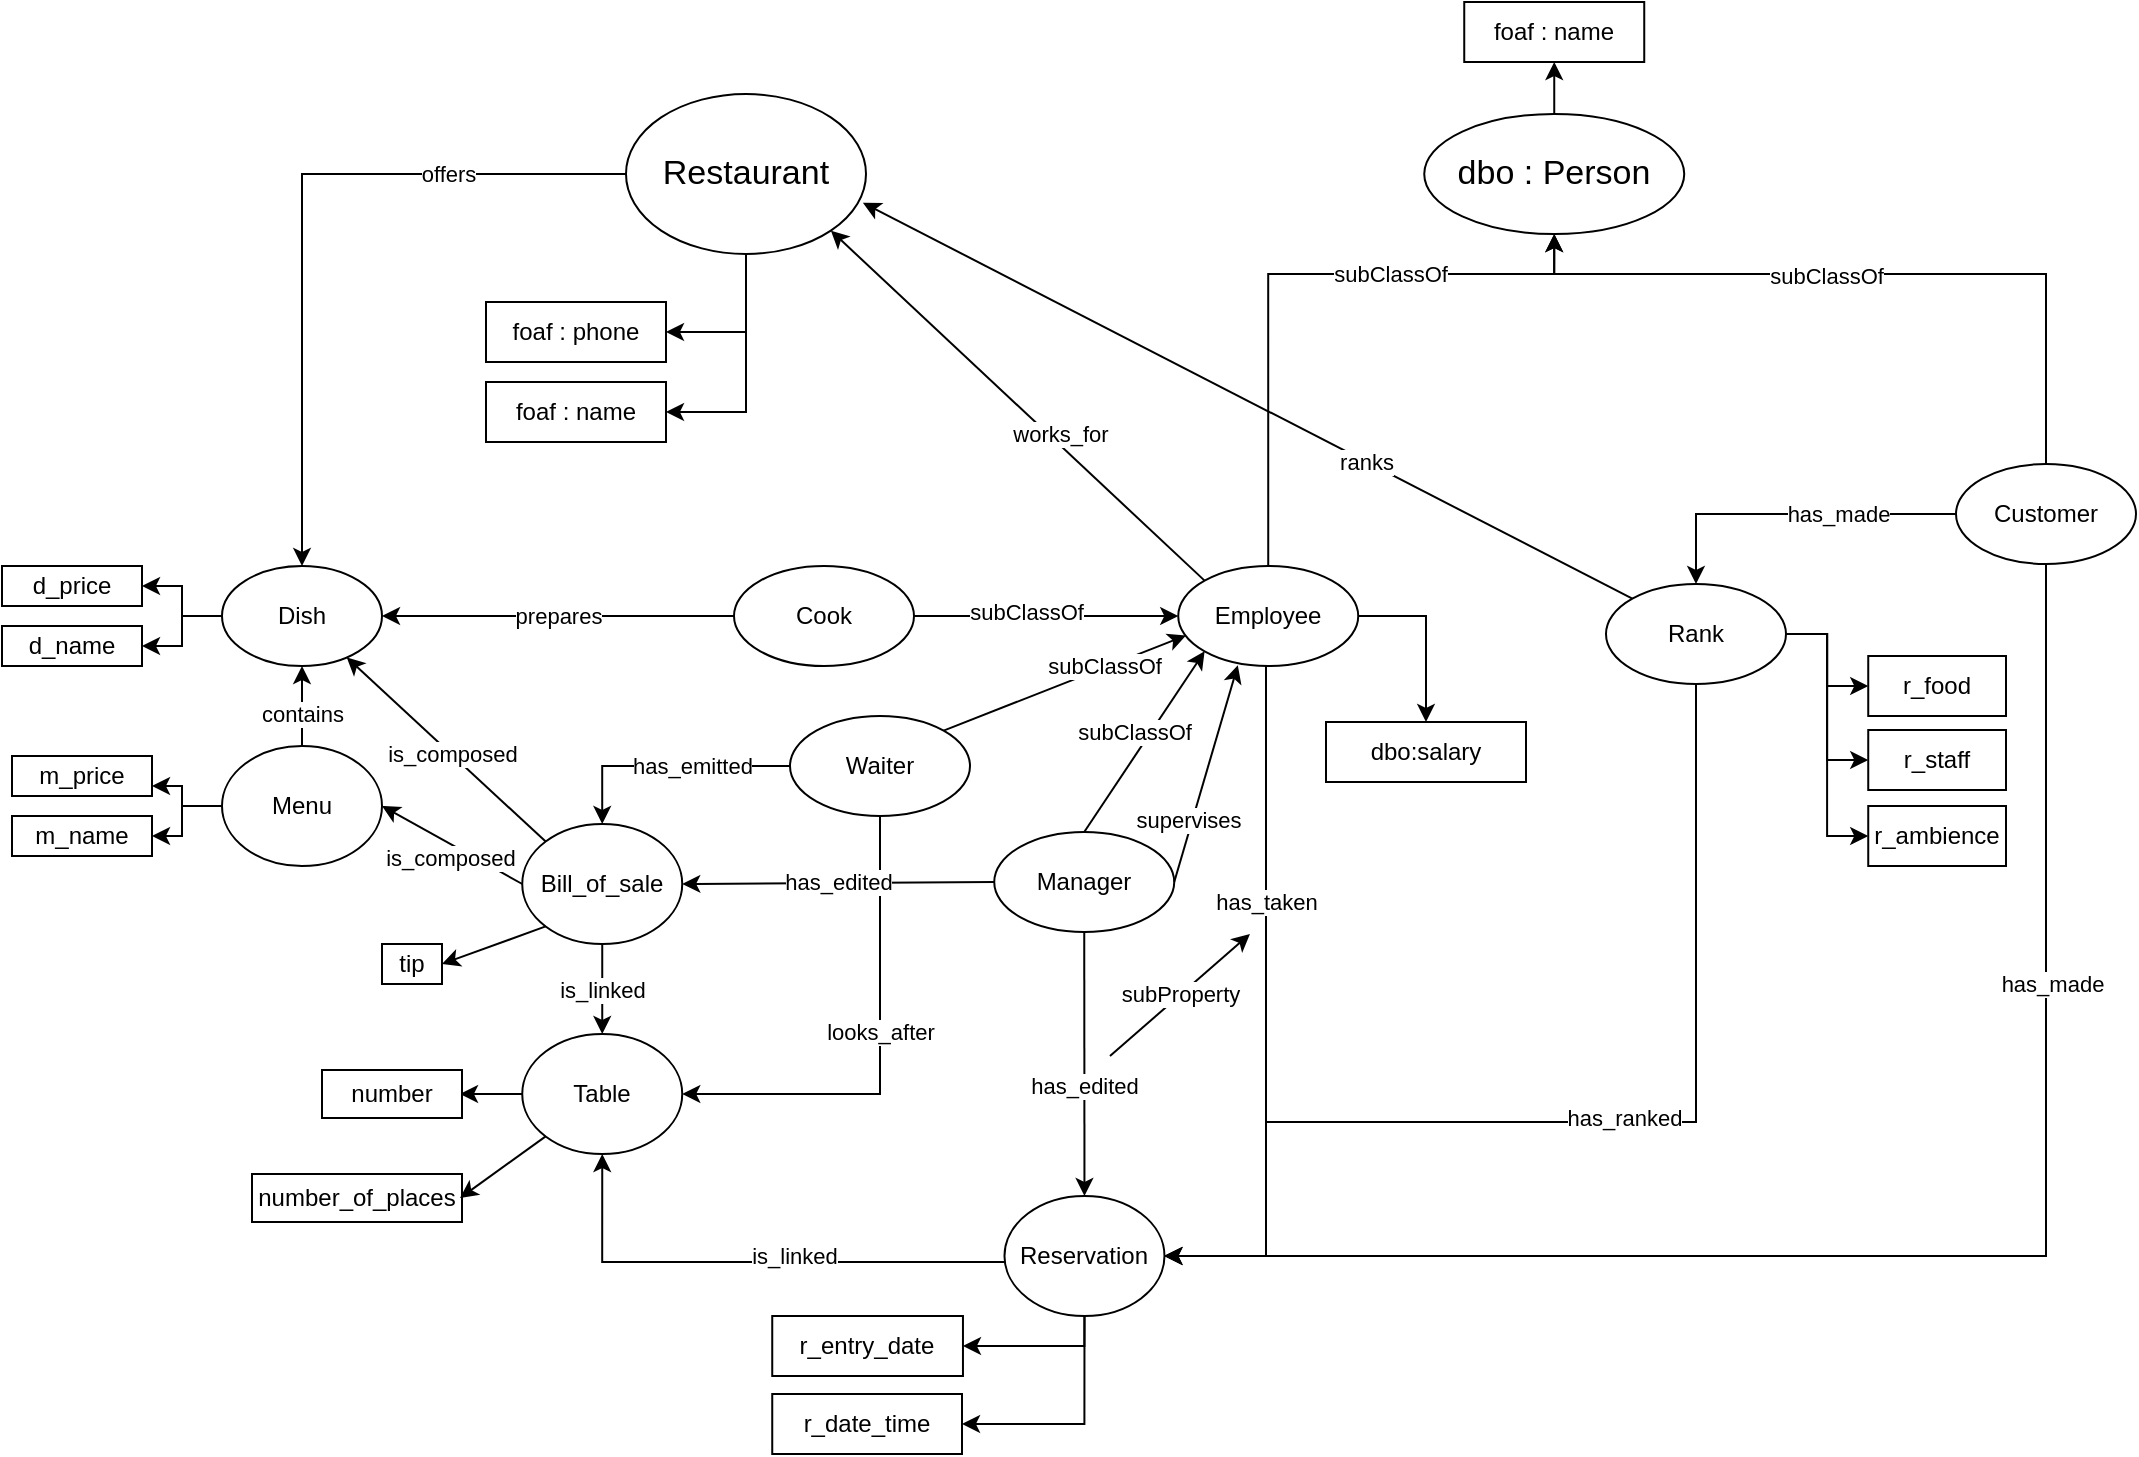 <mxfile version="13.0.9">
    <diagram id="6arwonIYkgLZUO3Cl79j" name="Page-1">
        <mxGraphModel dx="822" dy="579" grid="1" gridSize="10" guides="1" tooltips="1" connect="1" arrows="1" fold="1" page="1" pageScale="1" pageWidth="1169" pageHeight="827" background="none" math="0" shadow="0">
            <root>
                <mxCell id="0"/>
                <mxCell id="1" parent="0"/>
                <mxCell id="32" value="offers" style="edgeStyle=orthogonalEdgeStyle;rounded=0;orthogonalLoop=1;jettySize=auto;html=1;entryX=0.5;entryY=0;entryDx=0;entryDy=0;" parent="1" source="2" target="23" edge="1">
                    <mxGeometry x="-0.497" relative="1" as="geometry">
                        <mxPoint x="208" y="136" as="targetPoint"/>
                        <mxPoint x="1" as="offset"/>
                    </mxGeometry>
                </mxCell>
                <mxCell id="140" style="edgeStyle=orthogonalEdgeStyle;rounded=0;orthogonalLoop=1;jettySize=auto;html=1;entryX=1;entryY=0.5;entryDx=0;entryDy=0;" parent="1" source="2" target="66" edge="1">
                    <mxGeometry relative="1" as="geometry"/>
                </mxCell>
                <mxCell id="141" style="edgeStyle=orthogonalEdgeStyle;rounded=0;orthogonalLoop=1;jettySize=auto;html=1;entryX=1;entryY=0.5;entryDx=0;entryDy=0;" parent="1" source="2" target="65" edge="1">
                    <mxGeometry relative="1" as="geometry"/>
                </mxCell>
                <mxCell id="2" value="&lt;font style=&quot;font-size: 17px&quot;&gt;Restaurant&lt;/font&gt;" style="ellipse;whiteSpace=wrap;html=1;" parent="1" vertex="1">
                    <mxGeometry x="330" y="96" width="120" height="80" as="geometry"/>
                </mxCell>
                <mxCell id="152" style="edgeStyle=orthogonalEdgeStyle;rounded=0;orthogonalLoop=1;jettySize=auto;html=1;exitX=0.5;exitY=0;exitDx=0;exitDy=0;entryX=0.5;entryY=1;entryDx=0;entryDy=0;" parent="1" source="7" target="112" edge="1">
                    <mxGeometry relative="1" as="geometry"/>
                </mxCell>
                <mxCell id="7" value="&lt;font style=&quot;font-size: 17px&quot;&gt;dbo : Person&lt;/font&gt;" style="ellipse;whiteSpace=wrap;html=1;" parent="1" vertex="1">
                    <mxGeometry x="729.12" y="106" width="130" height="60" as="geometry"/>
                </mxCell>
                <mxCell id="10" value="subClassOf" style="edgeStyle=orthogonalEdgeStyle;rounded=0;orthogonalLoop=1;jettySize=auto;html=1;entryX=0.5;entryY=1;entryDx=0;entryDy=0;" parent="1" source="8" target="7" edge="1">
                    <mxGeometry x="0.339" relative="1" as="geometry">
                        <Array as="points">
                            <mxPoint x="651" y="186"/>
                            <mxPoint x="794" y="186"/>
                        </Array>
                        <mxPoint as="offset"/>
                    </mxGeometry>
                </mxCell>
                <mxCell id="115" style="edgeStyle=orthogonalEdgeStyle;rounded=0;orthogonalLoop=1;jettySize=auto;html=1;" parent="1" source="8" target="114" edge="1">
                    <mxGeometry relative="1" as="geometry">
                        <Array as="points">
                            <mxPoint x="730" y="357"/>
                        </Array>
                    </mxGeometry>
                </mxCell>
                <mxCell id="120" value="has_taken" style="edgeStyle=orthogonalEdgeStyle;rounded=0;orthogonalLoop=1;jettySize=auto;html=1;" parent="1" source="8" target="19" edge="1">
                    <mxGeometry x="-0.317" relative="1" as="geometry">
                        <Array as="points">
                            <mxPoint x="650" y="677"/>
                        </Array>
                        <mxPoint as="offset"/>
                    </mxGeometry>
                </mxCell>
                <mxCell id="8" value="Employee" style="ellipse;whiteSpace=wrap;html=1;" parent="1" vertex="1">
                    <mxGeometry x="606.12" y="332" width="90" height="50" as="geometry"/>
                </mxCell>
                <mxCell id="11" style="edgeStyle=orthogonalEdgeStyle;rounded=0;orthogonalLoop=1;jettySize=auto;html=1;entryX=0.5;entryY=1;entryDx=0;entryDy=0;" parent="1" source="9" target="7" edge="1">
                    <mxGeometry relative="1" as="geometry">
                        <Array as="points">
                            <mxPoint x="1040" y="306"/>
                            <mxPoint x="1040" y="186"/>
                            <mxPoint x="794" y="186"/>
                        </Array>
                    </mxGeometry>
                </mxCell>
                <mxCell id="145" value="subClassOf" style="edgeLabel;html=1;align=center;verticalAlign=middle;resizable=0;points=[];" parent="11" vertex="1" connectable="0">
                    <mxGeometry x="0.2" y="5" relative="1" as="geometry">
                        <mxPoint x="11.0" y="-4" as="offset"/>
                    </mxGeometry>
                </mxCell>
                <mxCell id="93" style="edgeStyle=orthogonalEdgeStyle;rounded=0;orthogonalLoop=1;jettySize=auto;html=1;entryX=1;entryY=0.5;entryDx=0;entryDy=0;" parent="1" source="9" target="19" edge="1">
                    <mxGeometry relative="1" as="geometry">
                        <Array as="points">
                            <mxPoint x="1040" y="677"/>
                        </Array>
                    </mxGeometry>
                </mxCell>
                <mxCell id="94" value="has_made" style="edgeLabel;html=1;align=center;verticalAlign=middle;resizable=0;points=[];" parent="93" vertex="1" connectable="0">
                    <mxGeometry x="0.16" relative="1" as="geometry">
                        <mxPoint x="112.83" y="-136" as="offset"/>
                    </mxGeometry>
                </mxCell>
                <mxCell id="170" style="edgeStyle=orthogonalEdgeStyle;rounded=0;orthogonalLoop=1;jettySize=auto;html=1;" parent="1" source="9" target="169" edge="1">
                    <mxGeometry relative="1" as="geometry"/>
                </mxCell>
                <mxCell id="171" value="has_made" style="edgeLabel;html=1;align=center;verticalAlign=middle;resizable=0;points=[];" parent="170" vertex="1" connectable="0">
                    <mxGeometry x="-0.165" y="-1" relative="1" as="geometry">
                        <mxPoint x="10" y="0.97" as="offset"/>
                    </mxGeometry>
                </mxCell>
                <mxCell id="9" value="Customer" style="ellipse;whiteSpace=wrap;html=1;" parent="1" vertex="1">
                    <mxGeometry x="995" y="281" width="90" height="50" as="geometry"/>
                </mxCell>
                <mxCell id="53" value="looks_after" style="edgeStyle=orthogonalEdgeStyle;rounded=0;orthogonalLoop=1;jettySize=auto;html=1;exitX=0.5;exitY=1;exitDx=0;exitDy=0;entryX=1;entryY=0.5;entryDx=0;entryDy=0;" parent="1" source="12" target="18" edge="1">
                    <mxGeometry x="-0.098" relative="1" as="geometry">
                        <Array as="points">
                            <mxPoint x="457" y="596"/>
                        </Array>
                        <mxPoint as="offset"/>
                    </mxGeometry>
                </mxCell>
                <mxCell id="124" value="has_emitted" style="edgeStyle=orthogonalEdgeStyle;rounded=0;orthogonalLoop=1;jettySize=auto;html=1;entryX=0.5;entryY=0;entryDx=0;entryDy=0;" parent="1" source="12" target="25" edge="1">
                    <mxGeometry x="-0.204" relative="1" as="geometry">
                        <mxPoint as="offset"/>
                    </mxGeometry>
                </mxCell>
                <mxCell id="12" value="Waiter" style="ellipse;whiteSpace=wrap;html=1;" parent="1" vertex="1">
                    <mxGeometry x="412" y="407" width="90" height="50" as="geometry"/>
                </mxCell>
                <mxCell id="13" value="Manager" style="ellipse;whiteSpace=wrap;html=1;" parent="1" vertex="1">
                    <mxGeometry x="514.12" y="465" width="90" height="50" as="geometry"/>
                </mxCell>
                <mxCell id="185" style="edgeStyle=orthogonalEdgeStyle;rounded=0;orthogonalLoop=1;jettySize=auto;html=1;" edge="1" parent="1" source="14" target="8">
                    <mxGeometry relative="1" as="geometry"/>
                </mxCell>
                <mxCell id="186" value="subClassOf" style="edgeLabel;html=1;align=center;verticalAlign=middle;resizable=0;points=[];" vertex="1" connectable="0" parent="185">
                    <mxGeometry x="-0.155" y="2" relative="1" as="geometry">
                        <mxPoint as="offset"/>
                    </mxGeometry>
                </mxCell>
                <mxCell id="14" value="Cook" style="ellipse;whiteSpace=wrap;html=1;" parent="1" vertex="1">
                    <mxGeometry x="384" y="332" width="90" height="50" as="geometry"/>
                </mxCell>
                <mxCell id="105" style="edgeStyle=orthogonalEdgeStyle;rounded=0;orthogonalLoop=1;jettySize=auto;html=1;entryX=1;entryY=0.5;entryDx=0;entryDy=0;" parent="1" source="18" edge="1">
                    <mxGeometry relative="1" as="geometry">
                        <Array as="points">
                            <mxPoint x="252" y="596"/>
                            <mxPoint x="252" y="596"/>
                        </Array>
                        <mxPoint x="247.0" y="596" as="targetPoint"/>
                    </mxGeometry>
                </mxCell>
                <mxCell id="18" value="&lt;font style=&quot;font-size: 12px&quot;&gt;Table&lt;/font&gt;" style="ellipse;whiteSpace=wrap;html=1;" parent="1" vertex="1">
                    <mxGeometry x="278.12" y="566" width="80" height="60" as="geometry"/>
                </mxCell>
                <mxCell id="117" style="edgeStyle=orthogonalEdgeStyle;rounded=0;orthogonalLoop=1;jettySize=auto;html=1;entryX=0.5;entryY=1;entryDx=0;entryDy=0;" parent="1" source="19" target="18" edge="1">
                    <mxGeometry relative="1" as="geometry">
                        <Array as="points">
                            <mxPoint x="318" y="680"/>
                        </Array>
                    </mxGeometry>
                </mxCell>
                <mxCell id="119" value="is_linked" style="edgeLabel;html=1;align=center;verticalAlign=middle;resizable=0;points=[];" parent="117" vertex="1" connectable="0">
                    <mxGeometry x="0.186" y="1" relative="1" as="geometry">
                        <mxPoint x="45.35" y="-4" as="offset"/>
                    </mxGeometry>
                </mxCell>
                <mxCell id="130" style="edgeStyle=orthogonalEdgeStyle;rounded=0;orthogonalLoop=1;jettySize=auto;html=1;entryX=1;entryY=0.5;entryDx=0;entryDy=0;" parent="1" source="19" target="20" edge="1">
                    <mxGeometry relative="1" as="geometry">
                        <Array as="points">
                            <mxPoint x="559" y="722"/>
                        </Array>
                    </mxGeometry>
                </mxCell>
                <mxCell id="131" style="edgeStyle=orthogonalEdgeStyle;rounded=0;orthogonalLoop=1;jettySize=auto;html=1;entryX=1;entryY=0.5;entryDx=0;entryDy=0;" parent="1" source="19" target="21" edge="1">
                    <mxGeometry relative="1" as="geometry">
                        <Array as="points">
                            <mxPoint x="559" y="761"/>
                        </Array>
                    </mxGeometry>
                </mxCell>
                <mxCell id="19" value="&lt;font style=&quot;font-size: 12px&quot;&gt;Reservation&lt;/font&gt;" style="ellipse;whiteSpace=wrap;html=1;" parent="1" vertex="1">
                    <mxGeometry x="519.24" y="647" width="80" height="60" as="geometry"/>
                </mxCell>
                <mxCell id="20" value="r_entry_date" style="rounded=0;whiteSpace=wrap;html=1;" parent="1" vertex="1">
                    <mxGeometry x="403.12" y="707" width="95.36" height="30" as="geometry"/>
                </mxCell>
                <mxCell id="21" value="r_date_time" style="rounded=0;whiteSpace=wrap;html=1;" parent="1" vertex="1">
                    <mxGeometry x="403.12" y="746" width="94.88" height="30" as="geometry"/>
                </mxCell>
                <mxCell id="51" value="contains" style="edgeStyle=orthogonalEdgeStyle;rounded=0;orthogonalLoop=1;jettySize=auto;html=1;entryX=0.5;entryY=1;entryDx=0;entryDy=0;" parent="1" source="22" target="23" edge="1">
                    <mxGeometry x="-0.2" relative="1" as="geometry">
                        <mxPoint as="offset"/>
                    </mxGeometry>
                </mxCell>
                <mxCell id="132" style="edgeStyle=orthogonalEdgeStyle;rounded=0;orthogonalLoop=1;jettySize=auto;html=1;entryX=1;entryY=0.75;entryDx=0;entryDy=0;" parent="1" source="22" target="90" edge="1">
                    <mxGeometry relative="1" as="geometry"/>
                </mxCell>
                <mxCell id="133" style="edgeStyle=orthogonalEdgeStyle;rounded=0;orthogonalLoop=1;jettySize=auto;html=1;entryX=1;entryY=0.5;entryDx=0;entryDy=0;" parent="1" source="22" target="91" edge="1">
                    <mxGeometry relative="1" as="geometry"/>
                </mxCell>
                <mxCell id="22" value="&lt;font style=&quot;font-size: 12px&quot;&gt;Menu&lt;/font&gt;" style="ellipse;whiteSpace=wrap;html=1;" parent="1" vertex="1">
                    <mxGeometry x="128" y="422" width="80" height="60" as="geometry"/>
                </mxCell>
                <mxCell id="134" style="edgeStyle=orthogonalEdgeStyle;rounded=0;orthogonalLoop=1;jettySize=auto;html=1;entryX=1;entryY=0.5;entryDx=0;entryDy=0;" parent="1" source="23" target="82" edge="1">
                    <mxGeometry relative="1" as="geometry"/>
                </mxCell>
                <mxCell id="135" style="edgeStyle=orthogonalEdgeStyle;rounded=0;orthogonalLoop=1;jettySize=auto;html=1;entryX=1;entryY=0.5;entryDx=0;entryDy=0;" parent="1" source="23" target="84" edge="1">
                    <mxGeometry relative="1" as="geometry"/>
                </mxCell>
                <mxCell id="23" value="&lt;font style=&quot;font-size: 12px&quot;&gt;Dish&lt;/font&gt;" style="ellipse;whiteSpace=wrap;html=1;" parent="1" vertex="1">
                    <mxGeometry x="128" y="332" width="80" height="50" as="geometry"/>
                </mxCell>
                <mxCell id="36" style="edgeStyle=orthogonalEdgeStyle;rounded=0;orthogonalLoop=1;jettySize=auto;html=1;exitX=0.5;exitY=1;exitDx=0;exitDy=0;" parent="1" source="25" target="25" edge="1">
                    <mxGeometry relative="1" as="geometry"/>
                </mxCell>
                <mxCell id="43" value="has_edited" style="endArrow=classic;html=1;entryX=1;entryY=0.5;entryDx=0;entryDy=0;exitX=0;exitY=0.5;exitDx=0;exitDy=0;" parent="1" source="13" target="25" edge="1">
                    <mxGeometry width="50" height="50" relative="1" as="geometry">
                        <mxPoint x="454.12" y="461" as="sourcePoint"/>
                        <mxPoint x="504.12" y="411" as="targetPoint"/>
                    </mxGeometry>
                </mxCell>
                <mxCell id="44" value="prepares" style="endArrow=classic;html=1;entryX=1;entryY=0.5;entryDx=0;entryDy=0;exitX=0;exitY=0.5;exitDx=0;exitDy=0;" parent="1" source="14" target="23" edge="1">
                    <mxGeometry width="50" height="50" relative="1" as="geometry">
                        <mxPoint x="398" y="387" as="sourcePoint"/>
                        <mxPoint x="448" y="337" as="targetPoint"/>
                    </mxGeometry>
                </mxCell>
                <mxCell id="46" value="" style="endArrow=classic;html=1;entryX=1;entryY=1;entryDx=0;entryDy=0;exitX=0;exitY=0;exitDx=0;exitDy=0;" parent="1" source="8" target="2" edge="1">
                    <mxGeometry width="50" height="50" relative="1" as="geometry">
                        <mxPoint x="630" y="296" as="sourcePoint"/>
                        <mxPoint x="500" y="306" as="targetPoint"/>
                        <Array as="points"/>
                    </mxGeometry>
                </mxCell>
                <mxCell id="47" value="works_for" style="edgeLabel;html=1;align=center;verticalAlign=middle;resizable=0;points=[];" parent="46" vertex="1" connectable="0">
                    <mxGeometry x="-0.289" y="-1" relative="1" as="geometry">
                        <mxPoint x="-6.97" y="-10.55" as="offset"/>
                    </mxGeometry>
                </mxCell>
                <mxCell id="48" value="" style="endArrow=classic;html=1;exitX=0;exitY=0;exitDx=0;exitDy=0;" parent="1" source="25" target="23" edge="1">
                    <mxGeometry width="50" height="50" relative="1" as="geometry">
                        <mxPoint x="278" y="446" as="sourcePoint"/>
                        <mxPoint x="468" y="437" as="targetPoint"/>
                    </mxGeometry>
                </mxCell>
                <mxCell id="52" value="is_composed" style="edgeLabel;html=1;align=center;verticalAlign=middle;resizable=0;points=[];" parent="48" vertex="1" connectable="0">
                    <mxGeometry x="-0.189" y="-1" relative="1" as="geometry">
                        <mxPoint x="-7.49" y="-5.75" as="offset"/>
                    </mxGeometry>
                </mxCell>
                <mxCell id="50" value="is_linked" style="endArrow=classic;html=1;exitX=0.5;exitY=1;exitDx=0;exitDy=0;entryX=0.5;entryY=0;entryDx=0;entryDy=0;" parent="1" source="25" target="18" edge="1">
                    <mxGeometry width="50" height="50" relative="1" as="geometry">
                        <mxPoint x="264.12" y="561" as="sourcePoint"/>
                        <mxPoint x="314.12" y="511" as="targetPoint"/>
                    </mxGeometry>
                </mxCell>
                <mxCell id="54" value="" style="endArrow=classic;html=1;exitX=0.5;exitY=1;exitDx=0;exitDy=0;entryX=0.5;entryY=0;entryDx=0;entryDy=0;" parent="1" source="13" target="19" edge="1">
                    <mxGeometry width="50" height="50" relative="1" as="geometry">
                        <mxPoint x="424.12" y="461" as="sourcePoint"/>
                        <mxPoint x="453.12" y="671" as="targetPoint"/>
                    </mxGeometry>
                </mxCell>
                <mxCell id="56" value="has_edited" style="edgeLabel;html=1;align=center;verticalAlign=middle;resizable=0;points=[];rotation=0;" parent="54" vertex="1" connectable="0">
                    <mxGeometry x="-0.494" y="-4" relative="1" as="geometry">
                        <mxPoint x="3.97" y="43.53" as="offset"/>
                    </mxGeometry>
                </mxCell>
                <mxCell id="65" value="foaf : name" style="rounded=0;whiteSpace=wrap;html=1;" parent="1" vertex="1">
                    <mxGeometry x="260" y="240" width="90" height="30" as="geometry"/>
                </mxCell>
                <mxCell id="66" value="foaf : phone" style="rounded=0;whiteSpace=wrap;html=1;" parent="1" vertex="1">
                    <mxGeometry x="260" y="200" width="90" height="30" as="geometry"/>
                </mxCell>
                <mxCell id="25" value="&lt;font style=&quot;font-size: 12px&quot;&gt;Bill_of_sale&lt;/font&gt;" style="ellipse;whiteSpace=wrap;html=1;" parent="1" vertex="1">
                    <mxGeometry x="278.12" y="461" width="80" height="60" as="geometry"/>
                </mxCell>
                <mxCell id="82" value="d_price" style="rounded=0;whiteSpace=wrap;html=1;" parent="1" vertex="1">
                    <mxGeometry x="18" y="332" width="70" height="20" as="geometry"/>
                </mxCell>
                <mxCell id="84" value="d_name" style="rounded=0;whiteSpace=wrap;html=1;" parent="1" vertex="1">
                    <mxGeometry x="18" y="362" width="70" height="20" as="geometry"/>
                </mxCell>
                <mxCell id="90" value="m_price" style="rounded=0;whiteSpace=wrap;html=1;" parent="1" vertex="1">
                    <mxGeometry x="23" y="427" width="70" height="20" as="geometry"/>
                </mxCell>
                <mxCell id="91" value="m_name" style="rounded=0;whiteSpace=wrap;html=1;" parent="1" vertex="1">
                    <mxGeometry x="23" y="457" width="70" height="20" as="geometry"/>
                </mxCell>
                <mxCell id="103" value="number" style="rounded=0;whiteSpace=wrap;html=1;" parent="1" vertex="1">
                    <mxGeometry x="178" y="584" width="70" height="24" as="geometry"/>
                </mxCell>
                <mxCell id="112" value="foaf : name" style="rounded=0;whiteSpace=wrap;html=1;" parent="1" vertex="1">
                    <mxGeometry x="749.12" y="50" width="90" height="30" as="geometry"/>
                </mxCell>
                <mxCell id="114" value="dbo:salary" style="rounded=0;whiteSpace=wrap;html=1;" parent="1" vertex="1">
                    <mxGeometry x="680" y="410" width="100" height="30" as="geometry"/>
                </mxCell>
                <mxCell id="127" value="" style="endArrow=classic;html=1;entryX=0.043;entryY=0.695;entryDx=0;entryDy=0;exitX=1;exitY=0;exitDx=0;exitDy=0;entryPerimeter=0;" parent="1" source="12" target="8" edge="1">
                    <mxGeometry width="50" height="50" relative="1" as="geometry">
                        <mxPoint x="482" y="446" as="sourcePoint"/>
                        <mxPoint x="532" y="396" as="targetPoint"/>
                    </mxGeometry>
                </mxCell>
                <mxCell id="146" value="subClassOf" style="edgeLabel;html=1;align=center;verticalAlign=middle;resizable=0;points=[];" parent="127" vertex="1" connectable="0">
                    <mxGeometry x="-0.206" relative="1" as="geometry">
                        <mxPoint x="31.7" y="-13.4" as="offset"/>
                    </mxGeometry>
                </mxCell>
                <mxCell id="128" value="" style="endArrow=classic;html=1;exitX=0.5;exitY=0;exitDx=0;exitDy=0;entryX=0;entryY=1;entryDx=0;entryDy=0;" parent="1" source="13" target="8" edge="1">
                    <mxGeometry width="50" height="50" relative="1" as="geometry">
                        <mxPoint x="511.024" y="417.369" as="sourcePoint"/>
                        <mxPoint x="602" y="356" as="targetPoint"/>
                    </mxGeometry>
                </mxCell>
                <mxCell id="143" value="number_of_places" style="rounded=0;whiteSpace=wrap;html=1;" parent="1" vertex="1">
                    <mxGeometry x="143" y="636" width="105" height="24" as="geometry"/>
                </mxCell>
                <mxCell id="144" value="" style="endArrow=classic;html=1;entryX=1;entryY=0.5;entryDx=0;entryDy=0;exitX=0;exitY=1;exitDx=0;exitDy=0;" parent="1" source="18" edge="1">
                    <mxGeometry width="50" height="50" relative="1" as="geometry">
                        <mxPoint x="392" y="676" as="sourcePoint"/>
                        <mxPoint x="247.0" y="648" as="targetPoint"/>
                    </mxGeometry>
                </mxCell>
                <mxCell id="148" value="subClassOf" style="edgeLabel;html=1;align=center;verticalAlign=middle;resizable=0;points=[];" parent="1" vertex="1" connectable="0">
                    <mxGeometry x="572.003" y="425.002" as="geometry">
                        <mxPoint x="12" y="-10" as="offset"/>
                    </mxGeometry>
                </mxCell>
                <mxCell id="149" value="subProperty" style="endArrow=classic;html=1;" parent="1" edge="1">
                    <mxGeometry width="50" height="50" relative="1" as="geometry">
                        <mxPoint x="572" y="577" as="sourcePoint"/>
                        <mxPoint x="642" y="516" as="targetPoint"/>
                    </mxGeometry>
                </mxCell>
                <mxCell id="155" value="supervises" style="endArrow=classic;html=1;exitX=1;exitY=0.5;exitDx=0;exitDy=0;entryX=0.331;entryY=0.992;entryDx=0;entryDy=0;entryPerimeter=0;" parent="1" source="13" target="8" edge="1">
                    <mxGeometry x="-0.437" y="2" width="50" height="50" relative="1" as="geometry">
                        <mxPoint x="537.216" y="482.369" as="sourcePoint"/>
                        <mxPoint x="483.1" y="455.6" as="targetPoint"/>
                        <mxPoint as="offset"/>
                    </mxGeometry>
                </mxCell>
                <mxCell id="156" value="" style="endArrow=classic;html=1;exitX=0;exitY=0.5;exitDx=0;exitDy=0;entryX=1;entryY=0.5;entryDx=0;entryDy=0;" parent="1" source="25" target="22" edge="1">
                    <mxGeometry width="50" height="50" relative="1" as="geometry">
                        <mxPoint x="285.557" y="479.998" as="sourcePoint"/>
                        <mxPoint x="198.388" y="388.509" as="targetPoint"/>
                    </mxGeometry>
                </mxCell>
                <mxCell id="157" value="is_composed" style="edgeLabel;html=1;align=center;verticalAlign=middle;resizable=0;points=[];" parent="156" vertex="1" connectable="0">
                    <mxGeometry x="-0.189" y="-1" relative="1" as="geometry">
                        <mxPoint x="-8.5" y="2.93" as="offset"/>
                    </mxGeometry>
                </mxCell>
                <mxCell id="164" value="" style="endArrow=classic;html=1;exitX=0;exitY=0;exitDx=0;exitDy=0;entryX=0.987;entryY=0.68;entryDx=0;entryDy=0;entryPerimeter=0;" parent="1" source="169" target="2" edge="1">
                    <mxGeometry width="50" height="50" relative="1" as="geometry">
                        <mxPoint x="792" y="266" as="sourcePoint"/>
                        <mxPoint x="842" y="216" as="targetPoint"/>
                    </mxGeometry>
                </mxCell>
                <mxCell id="165" value="ranks" style="edgeLabel;html=1;align=center;verticalAlign=middle;resizable=0;points=[];" parent="164" vertex="1" connectable="0">
                    <mxGeometry x="-0.119" y="2" relative="1" as="geometry">
                        <mxPoint x="36.97" y="16.73" as="offset"/>
                    </mxGeometry>
                </mxCell>
                <mxCell id="166" value="tip" style="rounded=0;whiteSpace=wrap;html=1;" parent="1" vertex="1">
                    <mxGeometry x="208" y="521" width="30" height="20" as="geometry"/>
                </mxCell>
                <mxCell id="167" value="" style="endArrow=classic;html=1;exitX=0;exitY=1;exitDx=0;exitDy=0;" parent="1" source="25" edge="1">
                    <mxGeometry width="50" height="50" relative="1" as="geometry">
                        <mxPoint x="152" y="526" as="sourcePoint"/>
                        <mxPoint x="238" y="531" as="targetPoint"/>
                    </mxGeometry>
                </mxCell>
                <mxCell id="178" style="edgeStyle=orthogonalEdgeStyle;orthogonalLoop=1;jettySize=auto;html=1;exitX=0.5;exitY=1;exitDx=0;exitDy=0;rounded=0;" parent="1" source="169" edge="1">
                    <mxGeometry relative="1" as="geometry">
                        <mxPoint x="599" y="677" as="targetPoint"/>
                        <Array as="points">
                            <mxPoint x="865" y="610"/>
                            <mxPoint x="650" y="610"/>
                            <mxPoint x="650" y="677"/>
                        </Array>
                    </mxGeometry>
                </mxCell>
                <mxCell id="179" value="has_ranked" style="edgeLabel;html=1;align=center;verticalAlign=middle;resizable=0;points=[];" parent="178" vertex="1" connectable="0">
                    <mxGeometry x="-0.067" y="-17" relative="1" as="geometry">
                        <mxPoint x="2.71" y="14.94" as="offset"/>
                    </mxGeometry>
                </mxCell>
                <mxCell id="182" style="edgeStyle=orthogonalEdgeStyle;rounded=0;orthogonalLoop=1;jettySize=auto;html=1;" edge="1" parent="1" source="169" target="174">
                    <mxGeometry relative="1" as="geometry"/>
                </mxCell>
                <mxCell id="183" style="edgeStyle=orthogonalEdgeStyle;rounded=0;orthogonalLoop=1;jettySize=auto;html=1;entryX=0;entryY=0.5;entryDx=0;entryDy=0;" edge="1" parent="1" source="169" target="180">
                    <mxGeometry relative="1" as="geometry"/>
                </mxCell>
                <mxCell id="184" style="edgeStyle=orthogonalEdgeStyle;rounded=0;orthogonalLoop=1;jettySize=auto;html=1;entryX=0;entryY=0.5;entryDx=0;entryDy=0;" edge="1" parent="1" source="169" target="181">
                    <mxGeometry relative="1" as="geometry"/>
                </mxCell>
                <mxCell id="169" value="Rank" style="ellipse;whiteSpace=wrap;html=1;" parent="1" vertex="1">
                    <mxGeometry x="820" y="341" width="90" height="50" as="geometry"/>
                </mxCell>
                <mxCell id="174" value="r_food" style="rounded=0;whiteSpace=wrap;html=1;" parent="1" vertex="1">
                    <mxGeometry x="951.12" y="377" width="68.88" height="30" as="geometry"/>
                </mxCell>
                <mxCell id="180" value="r_staff" style="rounded=0;whiteSpace=wrap;html=1;" vertex="1" parent="1">
                    <mxGeometry x="951.12" y="414" width="68.88" height="30" as="geometry"/>
                </mxCell>
                <mxCell id="181" value="r_ambience" style="rounded=0;whiteSpace=wrap;html=1;" vertex="1" parent="1">
                    <mxGeometry x="951.12" y="452" width="68.88" height="30" as="geometry"/>
                </mxCell>
            </root>
        </mxGraphModel>
    </diagram>
</mxfile>